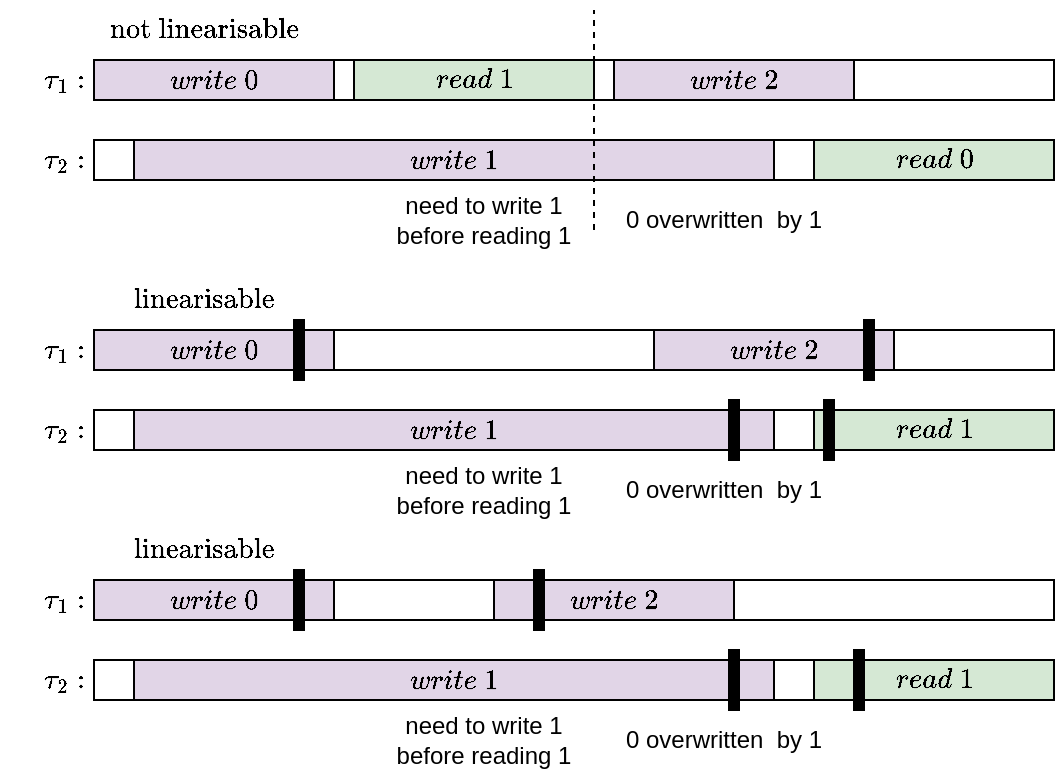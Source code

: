 <mxfile version="20.3.0" type="device"><diagram id="33Mm2fbhYJFiTRgX50B9" name="Page-1"><mxGraphModel dx="886" dy="531" grid="1" gridSize="10" guides="1" tooltips="1" connect="1" arrows="1" fold="1" page="1" pageScale="1" pageWidth="827" pageHeight="1169" math="1" shadow="0"><root><mxCell id="0"/><mxCell id="1" parent="0"/><mxCell id="YRld6MKRoQH8ljH1RNHD-1" value="$$\tau_2:$$" style="text;html=1;strokeColor=none;fillColor=none;align=center;verticalAlign=middle;whiteSpace=wrap;rounded=0;" vertex="1" parent="1"><mxGeometry x="90" y="90" width="30" height="30" as="geometry"/></mxCell><mxCell id="YRld6MKRoQH8ljH1RNHD-2" value="$$\tau_1:$$" style="text;html=1;strokeColor=none;fillColor=none;align=center;verticalAlign=middle;whiteSpace=wrap;rounded=0;" vertex="1" parent="1"><mxGeometry x="90" y="50" width="30" height="30" as="geometry"/></mxCell><mxCell id="YRld6MKRoQH8ljH1RNHD-3" value="" style="rounded=0;whiteSpace=wrap;html=1;fillColor=none;strokeColor=#000000;" vertex="1" parent="1"><mxGeometry x="460" y="95" width="20" height="20" as="geometry"/></mxCell><mxCell id="YRld6MKRoQH8ljH1RNHD-4" value="$$write \ 0$$" style="rounded=0;whiteSpace=wrap;html=1;fillColor=#e1d5e7;strokeColor=#000000;" vertex="1" parent="1"><mxGeometry x="120" y="55" width="120" height="20" as="geometry"/></mxCell><mxCell id="YRld6MKRoQH8ljH1RNHD-5" value="" style="rounded=0;whiteSpace=wrap;html=1;fillColor=none;strokeColor=#000000;" vertex="1" parent="1"><mxGeometry x="120" y="95" width="20" height="20" as="geometry"/></mxCell><mxCell id="YRld6MKRoQH8ljH1RNHD-6" value="" style="rounded=0;whiteSpace=wrap;html=1;fillColor=none;strokeColor=#000000;" vertex="1" parent="1"><mxGeometry x="500" y="55" width="100" height="20" as="geometry"/></mxCell><mxCell id="YRld6MKRoQH8ljH1RNHD-7" value="$$read \ 0$$" style="rounded=0;whiteSpace=wrap;html=1;fillColor=#d5e8d4;strokeColor=#000000;" vertex="1" parent="1"><mxGeometry x="480" y="95" width="120" height="20" as="geometry"/></mxCell><mxCell id="YRld6MKRoQH8ljH1RNHD-8" value="$$write \ 1$$" style="rounded=0;whiteSpace=wrap;html=1;fillColor=#e1d5e7;strokeColor=#000000;" vertex="1" parent="1"><mxGeometry x="140" y="95" width="320" height="20" as="geometry"/></mxCell><mxCell id="YRld6MKRoQH8ljH1RNHD-9" value="$$read \ 1$$" style="rounded=0;whiteSpace=wrap;html=1;fillColor=#d5e8d4;strokeColor=#000000;" vertex="1" parent="1"><mxGeometry x="250" y="55" width="120" height="20" as="geometry"/></mxCell><mxCell id="YRld6MKRoQH8ljH1RNHD-10" value="$$write \ 2$$" style="rounded=0;whiteSpace=wrap;html=1;fillColor=#e1d5e7;strokeColor=#000000;" vertex="1" parent="1"><mxGeometry x="380" y="55" width="120" height="20" as="geometry"/></mxCell><mxCell id="YRld6MKRoQH8ljH1RNHD-11" value="" style="rounded=0;whiteSpace=wrap;html=1;fillColor=none;strokeColor=#000000;" vertex="1" parent="1"><mxGeometry x="370" y="55" width="10" height="20" as="geometry"/></mxCell><mxCell id="YRld6MKRoQH8ljH1RNHD-12" value="" style="rounded=0;whiteSpace=wrap;html=1;fillColor=none;strokeColor=#000000;" vertex="1" parent="1"><mxGeometry x="240" y="55" width="10" height="20" as="geometry"/></mxCell><mxCell id="YRld6MKRoQH8ljH1RNHD-13" value="" style="endArrow=none;dashed=1;html=1;rounded=0;" edge="1" parent="1"><mxGeometry width="50" height="50" relative="1" as="geometry"><mxPoint x="370" y="140" as="sourcePoint"/><mxPoint x="370" y="30" as="targetPoint"/></mxGeometry></mxCell><mxCell id="YRld6MKRoQH8ljH1RNHD-14" value="need to write 1 before reading 1" style="text;html=1;strokeColor=none;fillColor=none;align=center;verticalAlign=middle;whiteSpace=wrap;rounded=0;" vertex="1" parent="1"><mxGeometry x="260" y="120" width="110" height="30" as="geometry"/></mxCell><mxCell id="YRld6MKRoQH8ljH1RNHD-15" value="0 overwritten&amp;nbsp; by 1" style="text;html=1;strokeColor=none;fillColor=none;align=center;verticalAlign=middle;whiteSpace=wrap;rounded=0;" vertex="1" parent="1"><mxGeometry x="380" y="120" width="110" height="30" as="geometry"/></mxCell><mxCell id="YRld6MKRoQH8ljH1RNHD-16" value="$$\text{not linearisable}$$" style="text;html=1;strokeColor=none;fillColor=none;align=center;verticalAlign=middle;whiteSpace=wrap;rounded=0;" vertex="1" parent="1"><mxGeometry x="120" y="25" width="110" height="30" as="geometry"/></mxCell><mxCell id="YRld6MKRoQH8ljH1RNHD-17" value="$$\tau_2:$$" style="text;html=1;strokeColor=none;fillColor=none;align=center;verticalAlign=middle;whiteSpace=wrap;rounded=0;" vertex="1" parent="1"><mxGeometry x="90" y="225" width="30" height="30" as="geometry"/></mxCell><mxCell id="YRld6MKRoQH8ljH1RNHD-18" value="$$\tau_1:$$" style="text;html=1;strokeColor=none;fillColor=none;align=center;verticalAlign=middle;whiteSpace=wrap;rounded=0;" vertex="1" parent="1"><mxGeometry x="90" y="185" width="30" height="30" as="geometry"/></mxCell><mxCell id="YRld6MKRoQH8ljH1RNHD-19" value="" style="rounded=0;whiteSpace=wrap;html=1;fillColor=none;strokeColor=#000000;" vertex="1" parent="1"><mxGeometry x="460" y="230" width="20" height="20" as="geometry"/></mxCell><mxCell id="YRld6MKRoQH8ljH1RNHD-20" value="$$write \ 0$$" style="rounded=0;whiteSpace=wrap;html=1;fillColor=#e1d5e7;strokeColor=#000000;" vertex="1" parent="1"><mxGeometry x="120" y="190" width="120" height="20" as="geometry"/></mxCell><mxCell id="YRld6MKRoQH8ljH1RNHD-21" value="" style="rounded=0;whiteSpace=wrap;html=1;fillColor=none;strokeColor=#000000;" vertex="1" parent="1"><mxGeometry x="120" y="230" width="20" height="20" as="geometry"/></mxCell><mxCell id="YRld6MKRoQH8ljH1RNHD-22" value="" style="rounded=0;whiteSpace=wrap;html=1;fillColor=none;strokeColor=#000000;" vertex="1" parent="1"><mxGeometry x="520" y="190" width="80" height="20" as="geometry"/></mxCell><mxCell id="YRld6MKRoQH8ljH1RNHD-23" value="$$read \ 1$$" style="rounded=0;whiteSpace=wrap;html=1;fillColor=#d5e8d4;strokeColor=#000000;" vertex="1" parent="1"><mxGeometry x="480" y="230" width="120" height="20" as="geometry"/></mxCell><mxCell id="YRld6MKRoQH8ljH1RNHD-24" value="$$write \ 1$$" style="rounded=0;whiteSpace=wrap;html=1;fillColor=#e1d5e7;strokeColor=#000000;" vertex="1" parent="1"><mxGeometry x="140" y="230" width="320" height="20" as="geometry"/></mxCell><mxCell id="YRld6MKRoQH8ljH1RNHD-26" value="$$write \ 2$$" style="rounded=0;whiteSpace=wrap;html=1;fillColor=#e1d5e7;strokeColor=#000000;" vertex="1" parent="1"><mxGeometry x="400" y="190" width="120" height="20" as="geometry"/></mxCell><mxCell id="YRld6MKRoQH8ljH1RNHD-27" value="" style="rounded=0;whiteSpace=wrap;html=1;fillColor=none;strokeColor=#000000;" vertex="1" parent="1"><mxGeometry x="240" y="190" width="160" height="20" as="geometry"/></mxCell><mxCell id="YRld6MKRoQH8ljH1RNHD-30" value="need to write 1 before reading 1" style="text;html=1;strokeColor=none;fillColor=none;align=center;verticalAlign=middle;whiteSpace=wrap;rounded=0;" vertex="1" parent="1"><mxGeometry x="260" y="255" width="110" height="30" as="geometry"/></mxCell><mxCell id="YRld6MKRoQH8ljH1RNHD-31" value="0 overwritten&amp;nbsp; by 1" style="text;html=1;strokeColor=none;fillColor=none;align=center;verticalAlign=middle;whiteSpace=wrap;rounded=0;" vertex="1" parent="1"><mxGeometry x="380" y="255" width="110" height="30" as="geometry"/></mxCell><mxCell id="YRld6MKRoQH8ljH1RNHD-32" value="$$\text{linearisable}$$" style="text;html=1;strokeColor=none;fillColor=none;align=center;verticalAlign=middle;whiteSpace=wrap;rounded=0;" vertex="1" parent="1"><mxGeometry x="120" y="160" width="110" height="30" as="geometry"/></mxCell><mxCell id="YRld6MKRoQH8ljH1RNHD-33" value="" style="rounded=0;whiteSpace=wrap;html=1;fillColor=#000000;" vertex="1" parent="1"><mxGeometry x="437.5" y="225" width="5" height="30" as="geometry"/></mxCell><mxCell id="YRld6MKRoQH8ljH1RNHD-34" value="" style="rounded=0;whiteSpace=wrap;html=1;fillColor=#000000;" vertex="1" parent="1"><mxGeometry x="220" y="185" width="5" height="30" as="geometry"/></mxCell><mxCell id="YRld6MKRoQH8ljH1RNHD-35" value="" style="rounded=0;whiteSpace=wrap;html=1;fillColor=#000000;" vertex="1" parent="1"><mxGeometry x="505" y="185" width="5" height="30" as="geometry"/></mxCell><mxCell id="YRld6MKRoQH8ljH1RNHD-36" value="" style="rounded=0;whiteSpace=wrap;html=1;fillColor=#000000;" vertex="1" parent="1"><mxGeometry x="485" y="225" width="5" height="30" as="geometry"/></mxCell><mxCell id="YRld6MKRoQH8ljH1RNHD-39" value="$$\tau_2:$$" style="text;html=1;strokeColor=none;fillColor=none;align=center;verticalAlign=middle;whiteSpace=wrap;rounded=0;" vertex="1" parent="1"><mxGeometry x="90" y="350" width="30" height="30" as="geometry"/></mxCell><mxCell id="YRld6MKRoQH8ljH1RNHD-40" value="$$\tau_1:$$" style="text;html=1;strokeColor=none;fillColor=none;align=center;verticalAlign=middle;whiteSpace=wrap;rounded=0;" vertex="1" parent="1"><mxGeometry x="90" y="310" width="30" height="30" as="geometry"/></mxCell><mxCell id="YRld6MKRoQH8ljH1RNHD-41" value="" style="rounded=0;whiteSpace=wrap;html=1;fillColor=none;strokeColor=#000000;" vertex="1" parent="1"><mxGeometry x="460" y="355" width="20" height="20" as="geometry"/></mxCell><mxCell id="YRld6MKRoQH8ljH1RNHD-42" value="$$write \ 0$$" style="rounded=0;whiteSpace=wrap;html=1;fillColor=#e1d5e7;strokeColor=#000000;" vertex="1" parent="1"><mxGeometry x="120" y="315" width="120" height="20" as="geometry"/></mxCell><mxCell id="YRld6MKRoQH8ljH1RNHD-43" value="" style="rounded=0;whiteSpace=wrap;html=1;fillColor=none;strokeColor=#000000;" vertex="1" parent="1"><mxGeometry x="120" y="355" width="20" height="20" as="geometry"/></mxCell><mxCell id="YRld6MKRoQH8ljH1RNHD-44" value="" style="rounded=0;whiteSpace=wrap;html=1;fillColor=none;strokeColor=#000000;" vertex="1" parent="1"><mxGeometry x="440" y="315" width="160" height="20" as="geometry"/></mxCell><mxCell id="YRld6MKRoQH8ljH1RNHD-45" value="$$read \ 1$$" style="rounded=0;whiteSpace=wrap;html=1;fillColor=#d5e8d4;strokeColor=#000000;" vertex="1" parent="1"><mxGeometry x="480" y="355" width="120" height="20" as="geometry"/></mxCell><mxCell id="YRld6MKRoQH8ljH1RNHD-46" value="$$write \ 1$$" style="rounded=0;whiteSpace=wrap;html=1;fillColor=#e1d5e7;strokeColor=#000000;" vertex="1" parent="1"><mxGeometry x="140" y="355" width="320" height="20" as="geometry"/></mxCell><mxCell id="YRld6MKRoQH8ljH1RNHD-47" value="$$write \ 2$$" style="rounded=0;whiteSpace=wrap;html=1;fillColor=#e1d5e7;strokeColor=#000000;" vertex="1" parent="1"><mxGeometry x="320" y="315" width="120" height="20" as="geometry"/></mxCell><mxCell id="YRld6MKRoQH8ljH1RNHD-48" value="" style="rounded=0;whiteSpace=wrap;html=1;fillColor=none;strokeColor=#000000;" vertex="1" parent="1"><mxGeometry x="240" y="315" width="80" height="20" as="geometry"/></mxCell><mxCell id="YRld6MKRoQH8ljH1RNHD-49" value="need to write 1 before reading 1" style="text;html=1;strokeColor=none;fillColor=none;align=center;verticalAlign=middle;whiteSpace=wrap;rounded=0;" vertex="1" parent="1"><mxGeometry x="260" y="380" width="110" height="30" as="geometry"/></mxCell><mxCell id="YRld6MKRoQH8ljH1RNHD-50" value="0 overwritten&amp;nbsp; by 1" style="text;html=1;strokeColor=none;fillColor=none;align=center;verticalAlign=middle;whiteSpace=wrap;rounded=0;" vertex="1" parent="1"><mxGeometry x="380" y="380" width="110" height="30" as="geometry"/></mxCell><mxCell id="YRld6MKRoQH8ljH1RNHD-51" value="$$\text{linearisable}$$" style="text;html=1;strokeColor=none;fillColor=none;align=center;verticalAlign=middle;whiteSpace=wrap;rounded=0;" vertex="1" parent="1"><mxGeometry x="120" y="285" width="110" height="30" as="geometry"/></mxCell><mxCell id="YRld6MKRoQH8ljH1RNHD-52" value="" style="rounded=0;whiteSpace=wrap;html=1;fillColor=#000000;" vertex="1" parent="1"><mxGeometry x="437.5" y="350" width="5" height="30" as="geometry"/></mxCell><mxCell id="YRld6MKRoQH8ljH1RNHD-53" value="" style="rounded=0;whiteSpace=wrap;html=1;fillColor=#000000;" vertex="1" parent="1"><mxGeometry x="220" y="310" width="5" height="30" as="geometry"/></mxCell><mxCell id="YRld6MKRoQH8ljH1RNHD-54" value="" style="rounded=0;whiteSpace=wrap;html=1;fillColor=#000000;" vertex="1" parent="1"><mxGeometry x="340" y="310" width="5" height="30" as="geometry"/></mxCell><mxCell id="YRld6MKRoQH8ljH1RNHD-55" value="" style="rounded=0;whiteSpace=wrap;html=1;fillColor=#000000;" vertex="1" parent="1"><mxGeometry x="500" y="350" width="5" height="30" as="geometry"/></mxCell></root></mxGraphModel></diagram></mxfile>